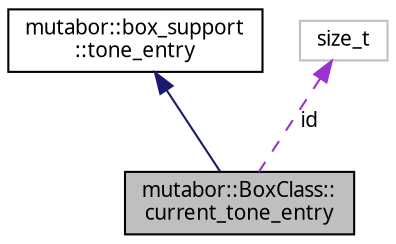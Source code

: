 digraph "mutabor::BoxClass::current_tone_entry"
{
  edge [fontname="Sans",fontsize="10",labelfontname="Sans",labelfontsize="10"];
  node [fontname="Sans",fontsize="10",shape=record];
  Node2 [label="mutabor::BoxClass::\lcurrent_tone_entry",height=0.2,width=0.4,color="black", fillcolor="grey75", style="filled", fontcolor="black"];
  Node3 -> Node2 [dir="back",color="midnightblue",fontsize="10",style="solid",fontname="Sans"];
  Node3 [label="mutabor::box_support\l::tone_entry",height=0.2,width=0.4,color="black", fillcolor="white", style="filled",URL="$df/dc1/structmutabor_1_1box__support_1_1tone__entry.html"];
  Node4 -> Node2 [dir="back",color="darkorchid3",fontsize="10",style="dashed",label=" id" ,fontname="Sans"];
  Node4 [label="size_t",height=0.2,width=0.4,color="grey75", fillcolor="white", style="filled"];
}
